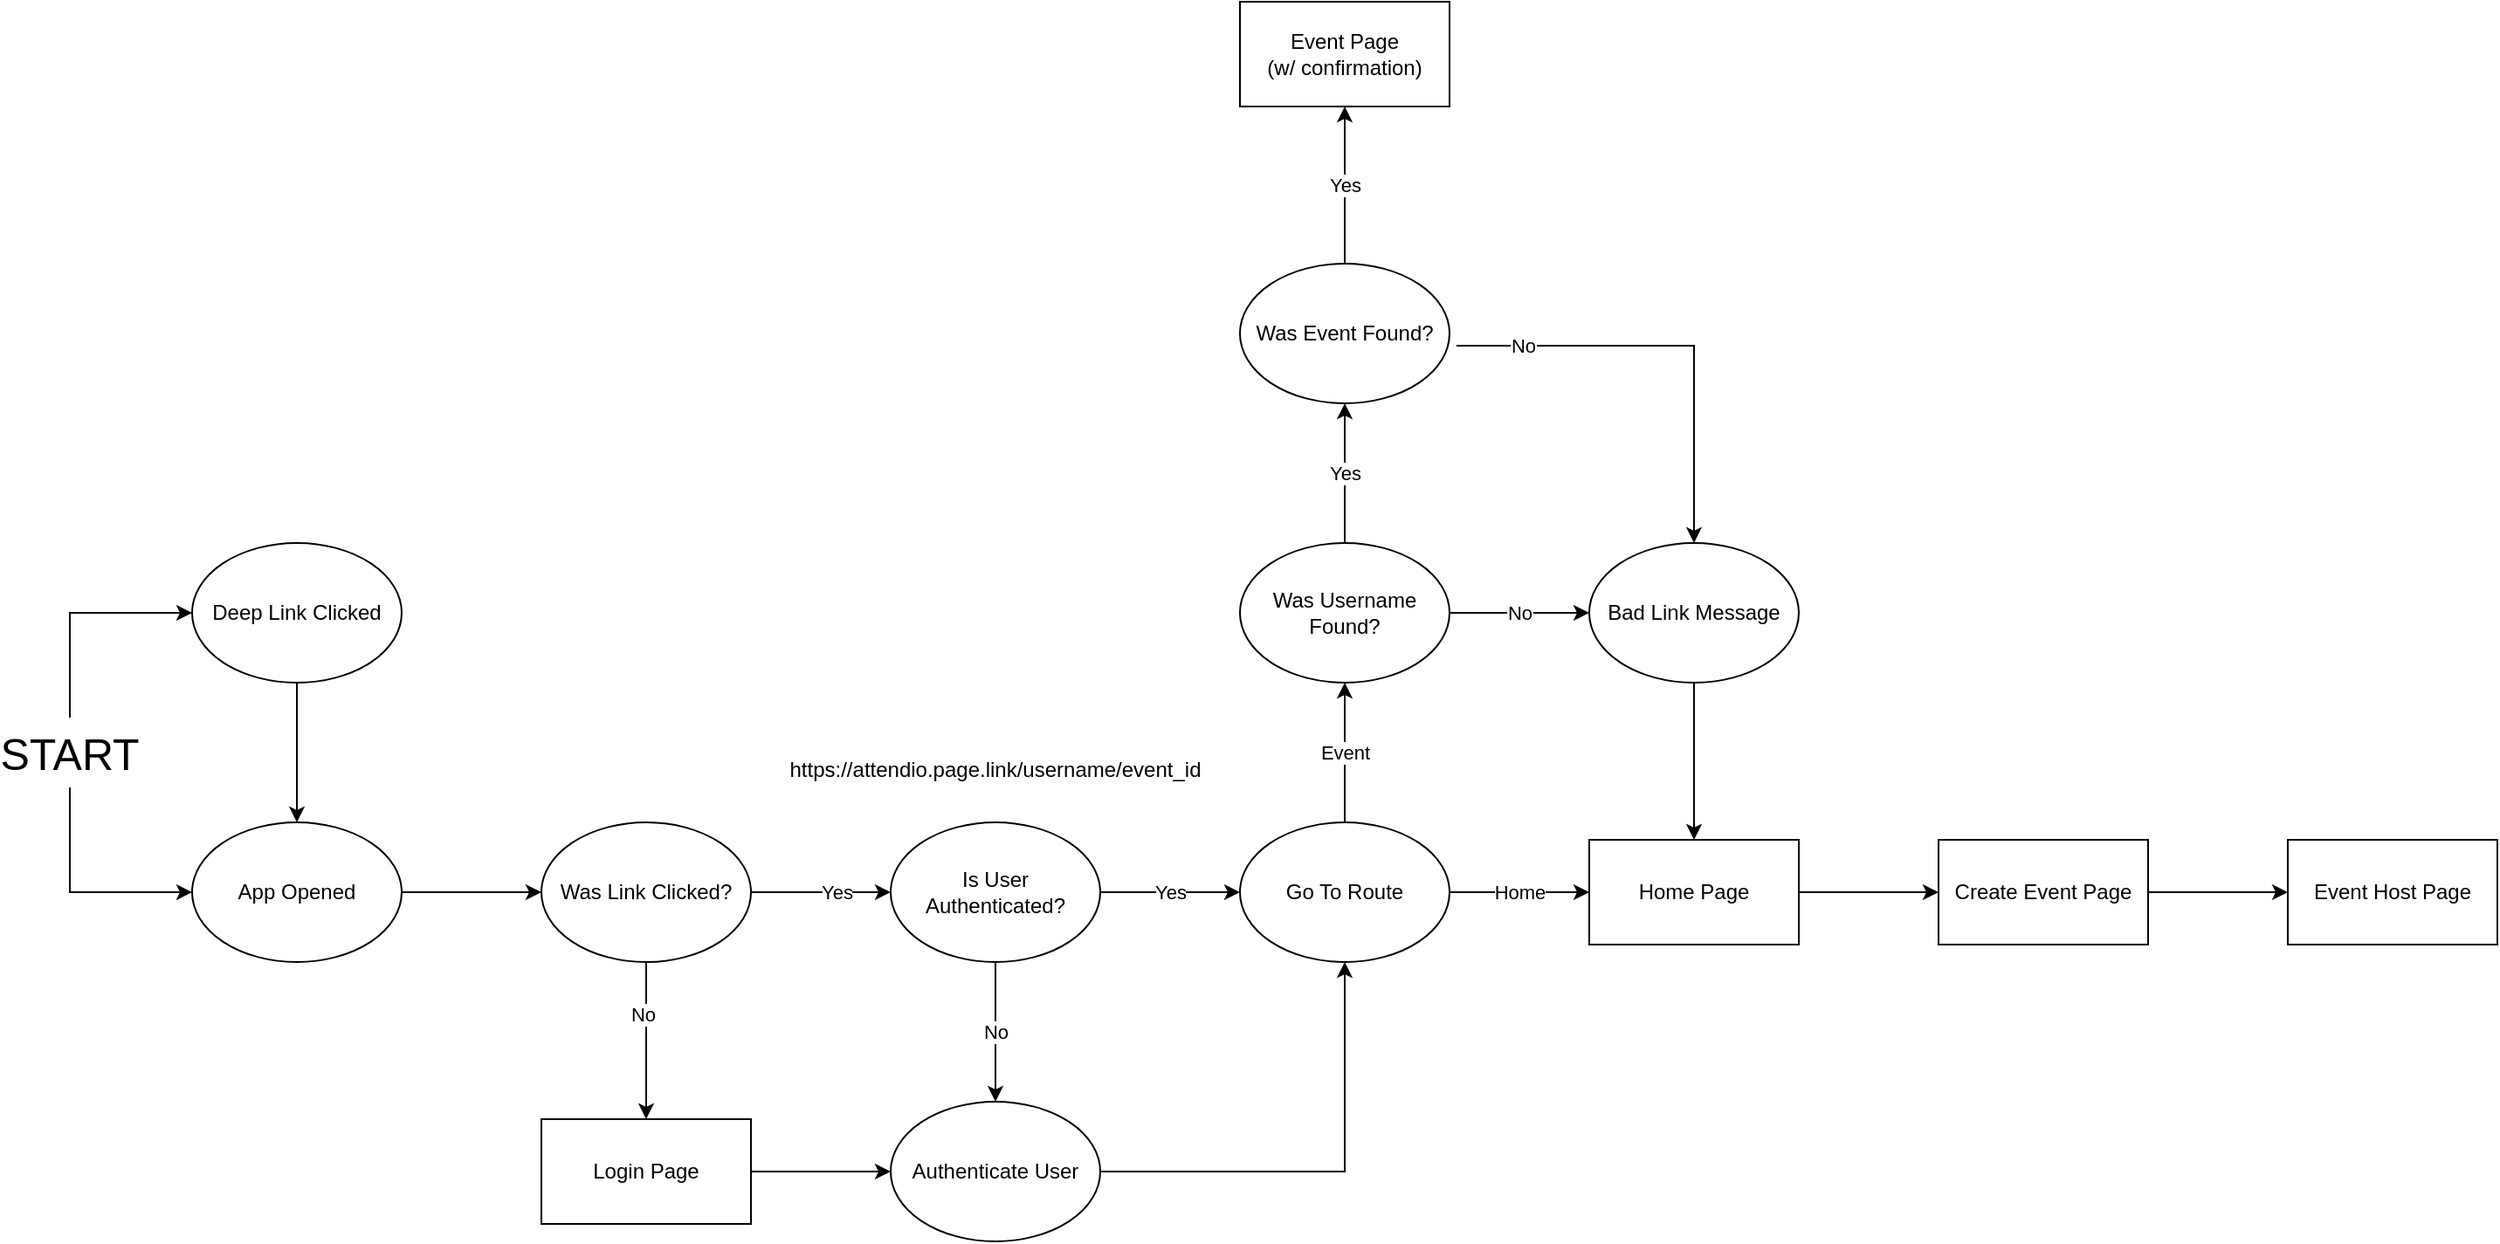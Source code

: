 <mxfile version="14.4.2" type="device"><diagram id="CGOaRWtZA2qZ1XDqEmNl" name="Page-1"><mxGraphModel dx="2272" dy="1862" grid="1" gridSize="10" guides="1" tooltips="1" connect="1" arrows="1" fold="1" page="1" pageScale="1" pageWidth="850" pageHeight="1100" math="0" shadow="0"><root><mxCell id="0"/><mxCell id="1" parent="0"/><mxCell id="sxrDiUVbWI9u_QGK8VPR-4" value="" style="edgeStyle=orthogonalEdgeStyle;rounded=0;orthogonalLoop=1;jettySize=auto;html=1;" parent="1" source="e3GDg_LF3bXNknq8gbFn-1" target="sxrDiUVbWI9u_QGK8VPR-2" edge="1"><mxGeometry relative="1" as="geometry"/></mxCell><mxCell id="e3GDg_LF3bXNknq8gbFn-1" value="Login Page" style="rounded=0;whiteSpace=wrap;html=1;" parent="1" vertex="1"><mxGeometry x="240" y="370" width="120" height="60" as="geometry"/></mxCell><mxCell id="sxrDiUVbWI9u_QGK8VPR-10" value="" style="edgeStyle=orthogonalEdgeStyle;rounded=0;orthogonalLoop=1;jettySize=auto;html=1;" parent="1" source="e3GDg_LF3bXNknq8gbFn-2" target="e3GDg_LF3bXNknq8gbFn-22" edge="1"><mxGeometry relative="1" as="geometry"/></mxCell><mxCell id="e3GDg_LF3bXNknq8gbFn-2" value="Home Page" style="rounded=0;whiteSpace=wrap;html=1;" parent="1" vertex="1"><mxGeometry x="840" y="210" width="120" height="60" as="geometry"/></mxCell><mxCell id="e3GDg_LF3bXNknq8gbFn-3" value="Event Page&lt;br&gt;(w/ confirmation)" style="rounded=0;whiteSpace=wrap;html=1;" parent="1" vertex="1"><mxGeometry x="640" y="-270" width="120" height="60" as="geometry"/></mxCell><mxCell id="e3GDg_LF3bXNknq8gbFn-4" value="Event Host Page" style="rounded=0;whiteSpace=wrap;html=1;" parent="1" vertex="1"><mxGeometry x="1240" y="210" width="120" height="60" as="geometry"/></mxCell><mxCell id="e3GDg_LF3bXNknq8gbFn-8" value="Deep Link Clicked" style="ellipse;whiteSpace=wrap;html=1;fillColor=#FFFFFF;" parent="1" vertex="1"><mxGeometry x="40" y="40" width="120" height="80" as="geometry"/></mxCell><mxCell id="e3GDg_LF3bXNknq8gbFn-9" value="App Opened" style="ellipse;whiteSpace=wrap;html=1;fillColor=#FFFFFF;" parent="1" vertex="1"><mxGeometry x="40" y="200" width="120" height="80" as="geometry"/></mxCell><mxCell id="sxrDiUVbWI9u_QGK8VPR-3" value="No" style="edgeStyle=orthogonalEdgeStyle;rounded=0;orthogonalLoop=1;jettySize=auto;html=1;" parent="1" source="e3GDg_LF3bXNknq8gbFn-10" target="sxrDiUVbWI9u_QGK8VPR-2" edge="1"><mxGeometry relative="1" as="geometry"/></mxCell><mxCell id="_QMfsflsRLL7DEYTBBTM-1" value="Yes" style="edgeStyle=orthogonalEdgeStyle;rounded=0;orthogonalLoop=1;jettySize=auto;html=1;" parent="1" source="e3GDg_LF3bXNknq8gbFn-10" target="sxrDiUVbWI9u_QGK8VPR-6" edge="1"><mxGeometry relative="1" as="geometry"/></mxCell><mxCell id="e3GDg_LF3bXNknq8gbFn-10" value="Is User Authenticated?" style="ellipse;whiteSpace=wrap;html=1;" parent="1" vertex="1"><mxGeometry x="440" y="200" width="120" height="80" as="geometry"/></mxCell><mxCell id="e3GDg_LF3bXNknq8gbFn-24" value="Yes" style="edgeStyle=orthogonalEdgeStyle;rounded=0;orthogonalLoop=1;jettySize=auto;html=1;" parent="1" source="e3GDg_LF3bXNknq8gbFn-11" target="e3GDg_LF3bXNknq8gbFn-10" edge="1"><mxGeometry x="0.231" relative="1" as="geometry"><mxPoint as="offset"/></mxGeometry></mxCell><mxCell id="e3GDg_LF3bXNknq8gbFn-11" value="Was Link Clicked?" style="ellipse;whiteSpace=wrap;html=1;" parent="1" vertex="1"><mxGeometry x="240" y="200" width="120" height="80" as="geometry"/></mxCell><mxCell id="e3GDg_LF3bXNknq8gbFn-12" value="" style="endArrow=classic;html=1;exitX=0.5;exitY=1;exitDx=0;exitDy=0;entryX=0.5;entryY=0;entryDx=0;entryDy=0;fillColor=#66FFB3;" parent="1" source="e3GDg_LF3bXNknq8gbFn-8" target="e3GDg_LF3bXNknq8gbFn-9" edge="1"><mxGeometry width="50" height="50" relative="1" as="geometry"><mxPoint x="400" y="440" as="sourcePoint"/><mxPoint x="450" y="390" as="targetPoint"/></mxGeometry></mxCell><mxCell id="e3GDg_LF3bXNknq8gbFn-13" value="" style="endArrow=classic;html=1;exitX=1;exitY=0.5;exitDx=0;exitDy=0;entryX=0;entryY=0.5;entryDx=0;entryDy=0;" parent="1" source="e3GDg_LF3bXNknq8gbFn-9" target="e3GDg_LF3bXNknq8gbFn-11" edge="1"><mxGeometry width="50" height="50" relative="1" as="geometry"><mxPoint x="400" y="440" as="sourcePoint"/><mxPoint x="450" y="390" as="targetPoint"/></mxGeometry></mxCell><mxCell id="e3GDg_LF3bXNknq8gbFn-14" value="" style="endArrow=classic;html=1;exitX=0.5;exitY=1;exitDx=0;exitDy=0;entryX=0.5;entryY=0;entryDx=0;entryDy=0;" parent="1" source="e3GDg_LF3bXNknq8gbFn-11" target="e3GDg_LF3bXNknq8gbFn-1" edge="1"><mxGeometry width="50" height="50" relative="1" as="geometry"><mxPoint x="400" y="440" as="sourcePoint"/><mxPoint x="450" y="390" as="targetPoint"/></mxGeometry></mxCell><mxCell id="e3GDg_LF3bXNknq8gbFn-15" value="No" style="edgeLabel;html=1;align=center;verticalAlign=middle;resizable=0;points=[];" parent="e3GDg_LF3bXNknq8gbFn-14" vertex="1" connectable="0"><mxGeometry x="-0.35" y="-2" relative="1" as="geometry"><mxPoint as="offset"/></mxGeometry></mxCell><mxCell id="hU27to9fDfb65Q0LCKua-1" value="" style="edgeStyle=orthogonalEdgeStyle;rounded=0;orthogonalLoop=1;jettySize=auto;html=1;" parent="1" source="e3GDg_LF3bXNknq8gbFn-22" target="e3GDg_LF3bXNknq8gbFn-4" edge="1"><mxGeometry relative="1" as="geometry"/></mxCell><mxCell id="e3GDg_LF3bXNknq8gbFn-22" value="Create Event Page" style="rounded=0;whiteSpace=wrap;html=1;" parent="1" vertex="1"><mxGeometry x="1040" y="210" width="120" height="60" as="geometry"/></mxCell><mxCell id="JfZZhtFkqbQHwBYHqCIW-4" value="Yes" style="edgeStyle=orthogonalEdgeStyle;rounded=0;orthogonalLoop=1;jettySize=auto;html=1;" parent="1" source="JfZZhtFkqbQHwBYHqCIW-1" target="JfZZhtFkqbQHwBYHqCIW-3" edge="1"><mxGeometry relative="1" as="geometry"/></mxCell><mxCell id="JfZZhtFkqbQHwBYHqCIW-8" value="No" style="edgeStyle=orthogonalEdgeStyle;rounded=0;orthogonalLoop=1;jettySize=auto;html=1;entryX=0;entryY=0.5;entryDx=0;entryDy=0;" parent="1" source="JfZZhtFkqbQHwBYHqCIW-1" target="hU27to9fDfb65Q0LCKua-2" edge="1"><mxGeometry relative="1" as="geometry"><mxPoint x="700" y="190" as="targetPoint"/></mxGeometry></mxCell><mxCell id="JfZZhtFkqbQHwBYHqCIW-1" value="Was Username Found?" style="ellipse;whiteSpace=wrap;html=1;" parent="1" vertex="1"><mxGeometry x="640" y="40" width="120" height="80" as="geometry"/></mxCell><mxCell id="JfZZhtFkqbQHwBYHqCIW-6" value="Yes" style="edgeStyle=orthogonalEdgeStyle;rounded=0;orthogonalLoop=1;jettySize=auto;html=1;" parent="1" source="JfZZhtFkqbQHwBYHqCIW-3" target="e3GDg_LF3bXNknq8gbFn-3" edge="1"><mxGeometry relative="1" as="geometry"/></mxCell><mxCell id="JfZZhtFkqbQHwBYHqCIW-11" value="No" style="edgeStyle=orthogonalEdgeStyle;rounded=0;orthogonalLoop=1;jettySize=auto;html=1;entryX=0.5;entryY=0;entryDx=0;entryDy=0;exitX=1.033;exitY=0.588;exitDx=0;exitDy=0;exitPerimeter=0;" parent="1" source="JfZZhtFkqbQHwBYHqCIW-3" target="hU27to9fDfb65Q0LCKua-2" edge="1"><mxGeometry x="-0.692" relative="1" as="geometry"><mxPoint x="900" y="190" as="targetPoint"/><mxPoint as="offset"/></mxGeometry></mxCell><mxCell id="JfZZhtFkqbQHwBYHqCIW-3" value="Was Event Found?" style="ellipse;whiteSpace=wrap;html=1;" parent="1" vertex="1"><mxGeometry x="640" y="-120" width="120" height="80" as="geometry"/></mxCell><mxCell id="JfZZhtFkqbQHwBYHqCIW-5" value="https://attendio.page.link/username/event_id" style="text;html=1;strokeColor=none;fillColor=none;align=center;verticalAlign=middle;whiteSpace=wrap;rounded=0;" parent="1" vertex="1"><mxGeometry x="360" y="160" width="280" height="20" as="geometry"/></mxCell><mxCell id="hU27to9fDfb65Q0LCKua-3" value="" style="edgeStyle=orthogonalEdgeStyle;rounded=0;orthogonalLoop=1;jettySize=auto;html=1;" parent="1" source="hU27to9fDfb65Q0LCKua-2" target="e3GDg_LF3bXNknq8gbFn-2" edge="1"><mxGeometry relative="1" as="geometry"/></mxCell><mxCell id="hU27to9fDfb65Q0LCKua-2" value="Bad Link Message" style="ellipse;whiteSpace=wrap;html=1;" parent="1" vertex="1"><mxGeometry x="840" y="40" width="120" height="80" as="geometry"/></mxCell><mxCell id="sxrDiUVbWI9u_QGK8VPR-9" value="" style="edgeStyle=orthogonalEdgeStyle;rounded=0;orthogonalLoop=1;jettySize=auto;html=1;" parent="1" source="sxrDiUVbWI9u_QGK8VPR-2" target="sxrDiUVbWI9u_QGK8VPR-6" edge="1"><mxGeometry relative="1" as="geometry"/></mxCell><mxCell id="sxrDiUVbWI9u_QGK8VPR-2" value="Authenticate User" style="ellipse;whiteSpace=wrap;html=1;" parent="1" vertex="1"><mxGeometry x="440" y="360" width="120" height="80" as="geometry"/></mxCell><mxCell id="sxrDiUVbWI9u_QGK8VPR-7" value="Event" style="edgeStyle=orthogonalEdgeStyle;rounded=0;orthogonalLoop=1;jettySize=auto;html=1;" parent="1" source="sxrDiUVbWI9u_QGK8VPR-6" target="JfZZhtFkqbQHwBYHqCIW-1" edge="1"><mxGeometry relative="1" as="geometry"/></mxCell><mxCell id="sxrDiUVbWI9u_QGK8VPR-8" value="Home" style="edgeStyle=orthogonalEdgeStyle;rounded=0;orthogonalLoop=1;jettySize=auto;html=1;" parent="1" source="sxrDiUVbWI9u_QGK8VPR-6" target="e3GDg_LF3bXNknq8gbFn-2" edge="1"><mxGeometry relative="1" as="geometry"/></mxCell><mxCell id="sxrDiUVbWI9u_QGK8VPR-6" value="Go To Route" style="ellipse;whiteSpace=wrap;html=1;" parent="1" vertex="1"><mxGeometry x="640" y="200" width="120" height="80" as="geometry"/></mxCell><mxCell id="ow-q6Nzv0rWqoeH1p1VH-3" value="" style="edgeStyle=orthogonalEdgeStyle;rounded=0;orthogonalLoop=1;jettySize=auto;html=1;fontSize=25;entryX=0;entryY=0.5;entryDx=0;entryDy=0;exitX=0.5;exitY=0;exitDx=0;exitDy=0;" parent="1" source="ow-q6Nzv0rWqoeH1p1VH-1" target="e3GDg_LF3bXNknq8gbFn-8" edge="1"><mxGeometry relative="1" as="geometry"><mxPoint x="-30" y="70" as="targetPoint"/></mxGeometry></mxCell><mxCell id="ow-q6Nzv0rWqoeH1p1VH-5" value="" style="edgeStyle=orthogonalEdgeStyle;rounded=0;orthogonalLoop=1;jettySize=auto;html=1;fontSize=25;entryX=0;entryY=0.5;entryDx=0;entryDy=0;exitX=0.5;exitY=1;exitDx=0;exitDy=0;" parent="1" source="ow-q6Nzv0rWqoeH1p1VH-1" target="e3GDg_LF3bXNknq8gbFn-9" edge="1"><mxGeometry relative="1" as="geometry"><mxPoint x="-30" y="250" as="targetPoint"/></mxGeometry></mxCell><mxCell id="ow-q6Nzv0rWqoeH1p1VH-1" value="START" style="text;html=1;strokeColor=none;fillColor=none;align=center;verticalAlign=middle;whiteSpace=wrap;rounded=0;fontSize=25;" parent="1" vertex="1"><mxGeometry x="-70" y="140" width="80" height="40" as="geometry"/></mxCell></root></mxGraphModel></diagram></mxfile>